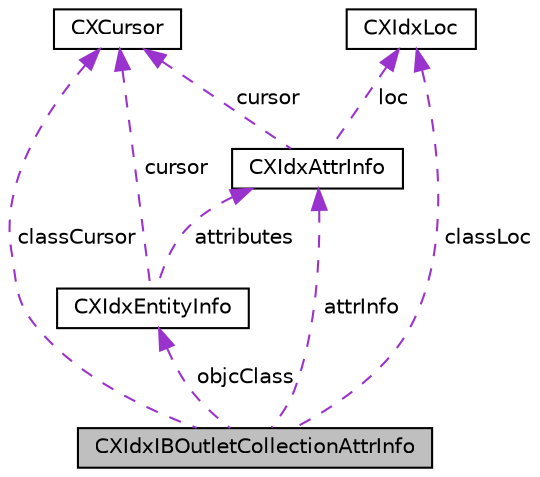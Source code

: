 digraph "CXIdxIBOutletCollectionAttrInfo"
{
  edge [fontname="Helvetica",fontsize="10",labelfontname="Helvetica",labelfontsize="10"];
  node [fontname="Helvetica",fontsize="10",shape=record];
  Node1 [label="CXIdxIBOutletCollectionAttrInfo",height=0.2,width=0.4,color="black", fillcolor="grey75", style="filled", fontcolor="black"];
  Node2 -> Node1 [dir="back",color="darkorchid3",fontsize="10",style="dashed",label=" attrInfo" ,fontname="Helvetica"];
  Node2 [label="CXIdxAttrInfo",height=0.2,width=0.4,color="black", fillcolor="white", style="filled",URL="$structCXIdxAttrInfo.html"];
  Node3 -> Node2 [dir="back",color="darkorchid3",fontsize="10",style="dashed",label=" cursor" ,fontname="Helvetica"];
  Node3 [label="CXCursor",height=0.2,width=0.4,color="black", fillcolor="white", style="filled",URL="$structCXCursor.html",tooltip="A cursor representing some element in the abstract syntax tree for a translation unit. "];
  Node4 -> Node2 [dir="back",color="darkorchid3",fontsize="10",style="dashed",label=" loc" ,fontname="Helvetica"];
  Node4 [label="CXIdxLoc",height=0.2,width=0.4,color="black", fillcolor="white", style="filled",URL="$structCXIdxLoc.html",tooltip="Source location passed to index callbacks. "];
  Node3 -> Node1 [dir="back",color="darkorchid3",fontsize="10",style="dashed",label=" classCursor" ,fontname="Helvetica"];
  Node4 -> Node1 [dir="back",color="darkorchid3",fontsize="10",style="dashed",label=" classLoc" ,fontname="Helvetica"];
  Node5 -> Node1 [dir="back",color="darkorchid3",fontsize="10",style="dashed",label=" objcClass" ,fontname="Helvetica"];
  Node5 [label="CXIdxEntityInfo",height=0.2,width=0.4,color="black", fillcolor="white", style="filled",URL="$structCXIdxEntityInfo.html"];
  Node2 -> Node5 [dir="back",color="darkorchid3",fontsize="10",style="dashed",label=" attributes" ,fontname="Helvetica"];
  Node3 -> Node5 [dir="back",color="darkorchid3",fontsize="10",style="dashed",label=" cursor" ,fontname="Helvetica"];
}
